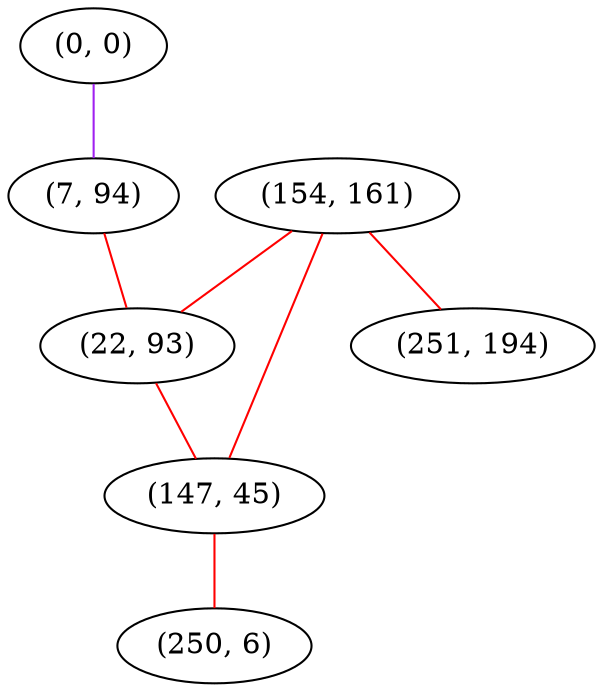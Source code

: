 graph "" {
"(0, 0)";
"(154, 161)";
"(7, 94)";
"(22, 93)";
"(147, 45)";
"(251, 194)";
"(250, 6)";
"(0, 0)" -- "(7, 94)"  [color=purple, key=0, weight=4];
"(154, 161)" -- "(251, 194)"  [color=red, key=0, weight=1];
"(154, 161)" -- "(22, 93)"  [color=red, key=0, weight=1];
"(154, 161)" -- "(147, 45)"  [color=red, key=0, weight=1];
"(7, 94)" -- "(22, 93)"  [color=red, key=0, weight=1];
"(22, 93)" -- "(147, 45)"  [color=red, key=0, weight=1];
"(147, 45)" -- "(250, 6)"  [color=red, key=0, weight=1];
}
